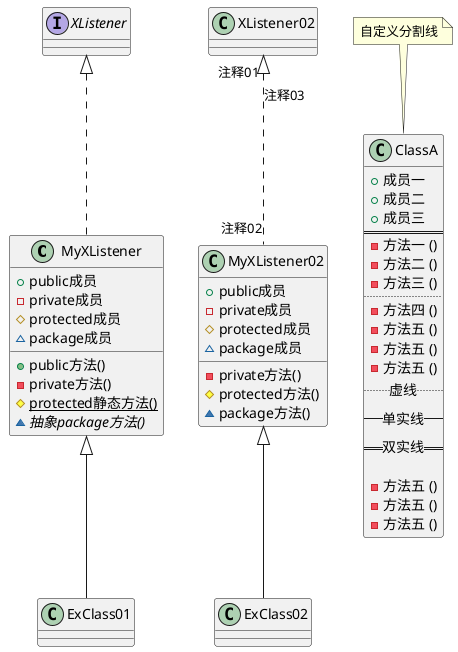 '开始
@startuml
'用于控制显示权限修饰符icon
'skinparam classAttributeIconSize 0

'一 实现
'实现写法1
class MyXListener implements XListener{
+  public成员
-  private成员
#  protected成员
~  package成员

+  public方法()
-  private方法()
#  {static} protected静态方法()
~ {abstract}  抽象package方法()
}
'实现写法2
XListener02 "注释01" <|.. "注释02" MyXListener02 :注释03
'权限修饰符
MyXListener02 : +  public成员
MyXListener02 : -  private成员
MyXListener02 : #  protected成员
MyXListener02 : ~  package成员
'MyXListener02 : +  public方法()
MyXListener02 : -  private方法()
MyXListener02 : #  protected方法()
MyXListener02 : ~  package方法()


'二 继承
'继成写法
Class ExClass01 extends MyXListener{
}
'继承写法02
MyXListener02<|--  ExClass02


note "自定义分割线" as ss
ss..ClassA
class ClassA{
+ 成员一
+ 成员二
+ 成员三
'实线分割线
==
 - 方法一 ()
 - 方法二 ()
 - 方法三 ()
'虚线分割线
..
 - 方法四 ()
 - 方法五 ()
 - 方法五 ()
 - 方法五 ()
.. 虚线 ..
-- 单实线 --
== 双实线 ==

 - 方法五 ()
 - 方法五 ()
 - 方法五 ()
}


'结束
@enduml


